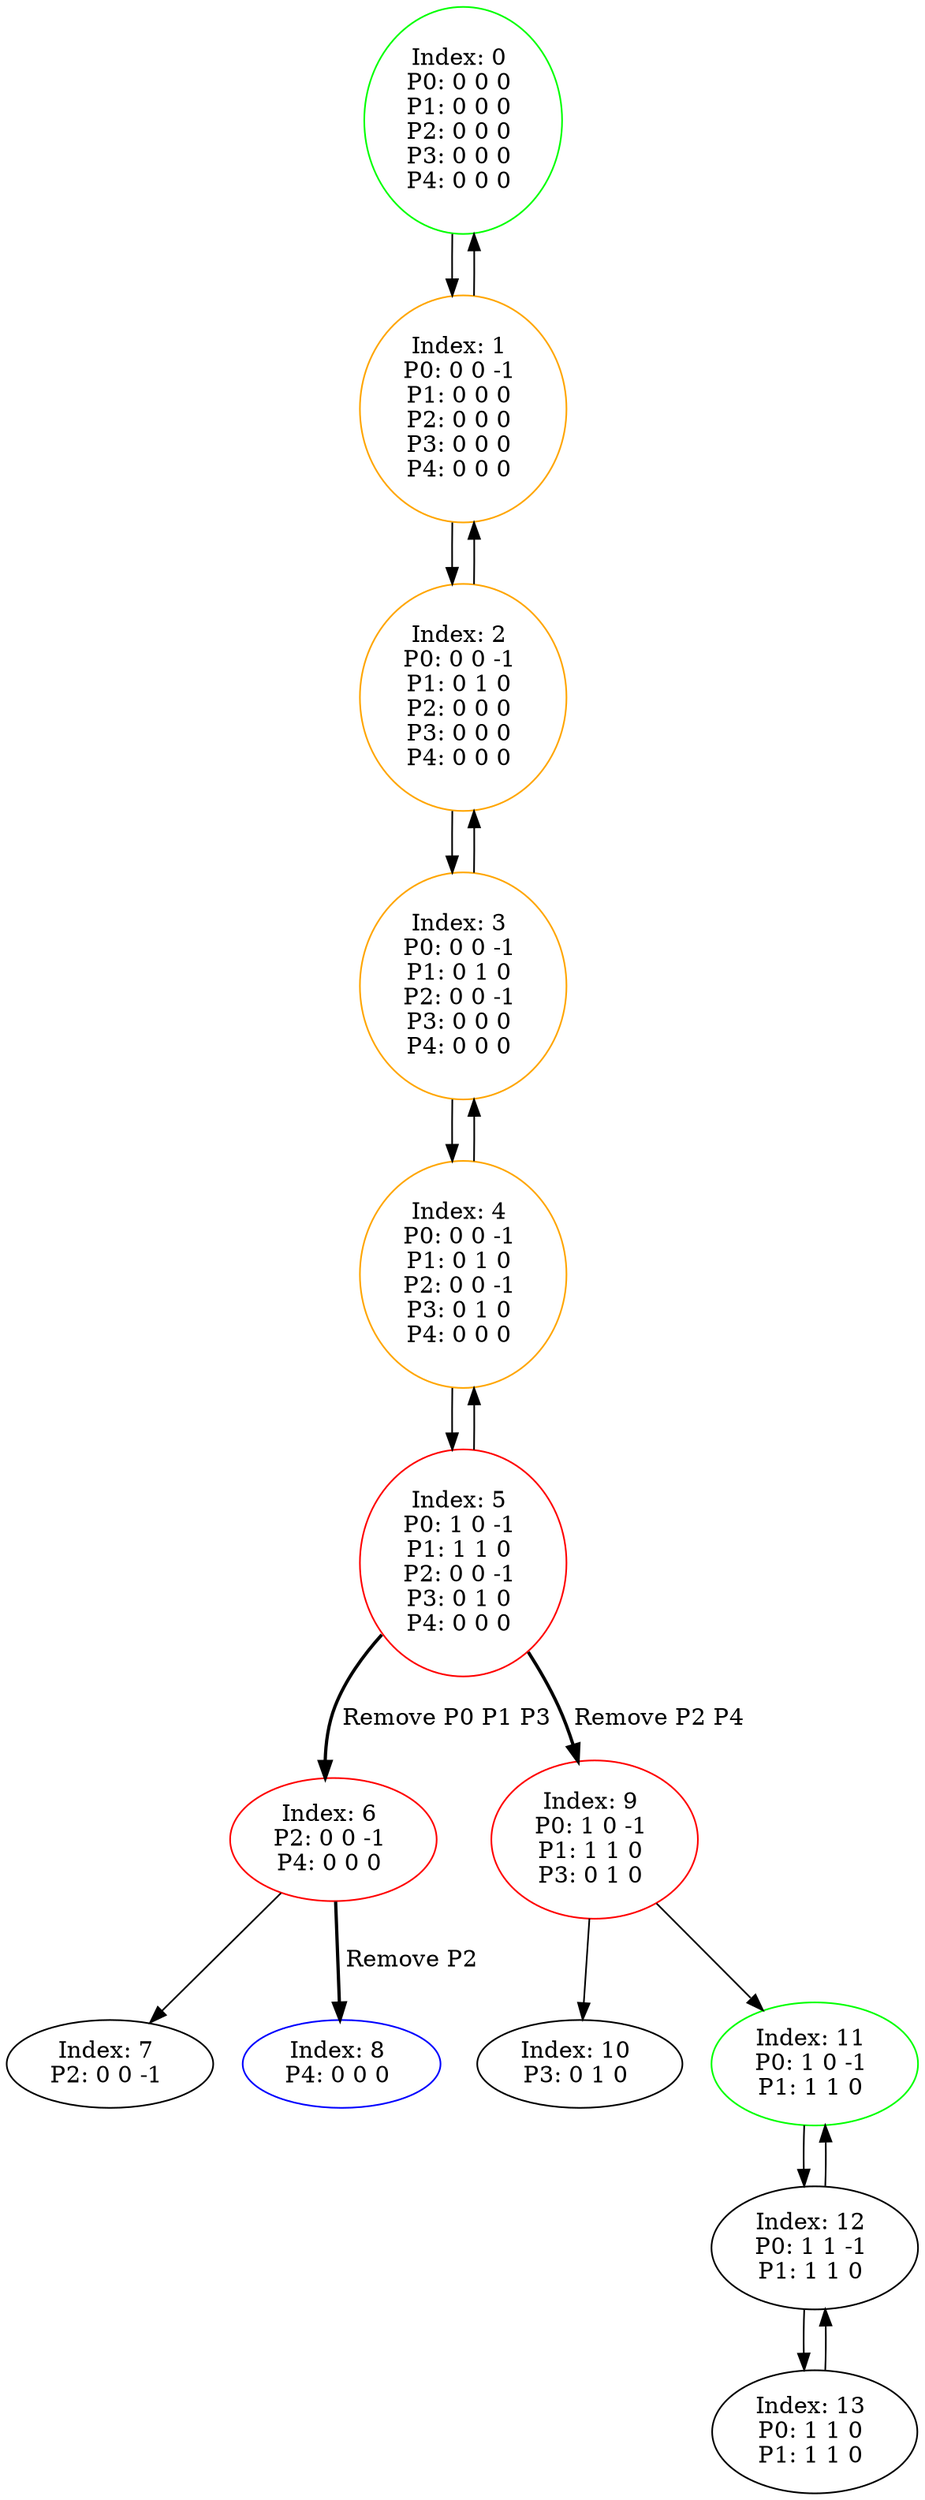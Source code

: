 digraph G {
color = "black"
0[label = "Index: 0 
P0: 0 0 0 
P1: 0 0 0 
P2: 0 0 0 
P3: 0 0 0 
P4: 0 0 0 
", color = "green"]
1[label = "Index: 1 
P0: 0 0 -1 
P1: 0 0 0 
P2: 0 0 0 
P3: 0 0 0 
P4: 0 0 0 
", color = "orange"]
2[label = "Index: 2 
P0: 0 0 -1 
P1: 0 1 0 
P2: 0 0 0 
P3: 0 0 0 
P4: 0 0 0 
", color = "orange"]
3[label = "Index: 3 
P0: 0 0 -1 
P1: 0 1 0 
P2: 0 0 -1 
P3: 0 0 0 
P4: 0 0 0 
", color = "orange"]
4[label = "Index: 4 
P0: 0 0 -1 
P1: 0 1 0 
P2: 0 0 -1 
P3: 0 1 0 
P4: 0 0 0 
", color = "orange"]
5[label = "Index: 5 
P0: 1 0 -1 
P1: 1 1 0 
P2: 0 0 -1 
P3: 0 1 0 
P4: 0 0 0 
", color = "red"]
6[label = "Index: 6 
P2: 0 0 -1 
P4: 0 0 0 
", color = "red"]
7[label = "Index: 7 
P2: 0 0 -1 
"]
8[label = "Index: 8 
P4: 0 0 0 
", color = "blue"]
9[label = "Index: 9 
P0: 1 0 -1 
P1: 1 1 0 
P3: 0 1 0 
", color = "red"]
10[label = "Index: 10 
P3: 0 1 0 
"]
11[label = "Index: 11 
P0: 1 0 -1 
P1: 1 1 0 
", color = "green"]
12[label = "Index: 12 
P0: 1 1 -1 
P1: 1 1 0 
"]
13[label = "Index: 13 
P0: 1 1 0 
P1: 1 1 0 
"]
0 -> 1

1 -> 0
1 -> 2

2 -> 1
2 -> 3

3 -> 2
3 -> 4

4 -> 3
4 -> 5

5 -> 4
5 -> 6[style=bold label=" Remove P0 P1 P3 "];

5 -> 9[style=bold label=" Remove P2 P4 "];


6 -> 8[style=bold label=" Remove P2 "];

6 -> 7

9 -> 10
9 -> 11

11 -> 12

12 -> 11
12 -> 13

13 -> 12

}
